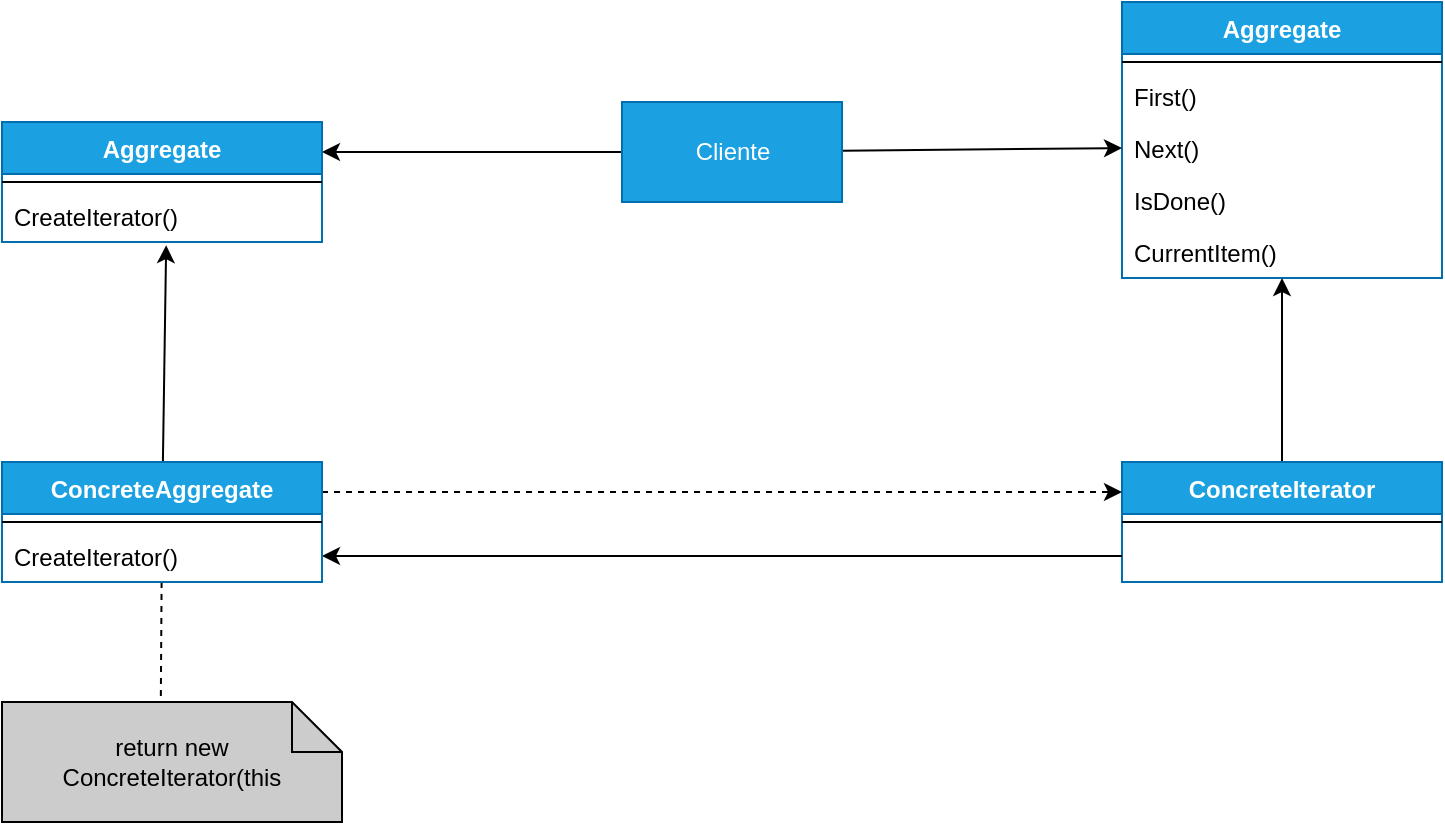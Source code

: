 <mxfile version="13.10.0" type="embed">
    <diagram id="BsQ2bQP7jTZZX-fRz5P_" name="Page-1">
        <mxGraphModel dx="1165" dy="676" grid="1" gridSize="10" guides="1" tooltips="1" connect="1" arrows="1" fold="1" page="1" pageScale="1" pageWidth="1169" pageHeight="827" math="0" shadow="0">
            <root>
                <mxCell id="0"/>
                <mxCell id="1" parent="0"/>
                <mxCell id="2" value="Aggregate" style="swimlane;fontStyle=1;align=center;verticalAlign=top;childLayout=stackLayout;horizontal=1;startSize=26;horizontalStack=0;resizeParent=1;resizeParentMax=0;resizeLast=0;collapsible=1;marginBottom=0;fillColor=#1ba1e2;strokeColor=#006EAF;fontColor=#ffffff;" vertex="1" parent="1">
                    <mxGeometry x="800" y="100" width="160" height="138" as="geometry"/>
                </mxCell>
                <mxCell id="4" value="" style="line;strokeWidth=1;fillColor=none;align=left;verticalAlign=middle;spacingTop=-1;spacingLeft=3;spacingRight=3;rotatable=0;labelPosition=right;points=[];portConstraint=eastwest;" vertex="1" parent="2">
                    <mxGeometry y="26" width="160" height="8" as="geometry"/>
                </mxCell>
                <mxCell id="5" value="First()" style="text;strokeColor=none;fillColor=none;align=left;verticalAlign=top;spacingLeft=4;spacingRight=4;overflow=hidden;rotatable=0;points=[[0,0.5],[1,0.5]];portConstraint=eastwest;" vertex="1" parent="2">
                    <mxGeometry y="34" width="160" height="26" as="geometry"/>
                </mxCell>
                <mxCell id="10" value="Next()" style="text;strokeColor=none;fillColor=none;align=left;verticalAlign=top;spacingLeft=4;spacingRight=4;overflow=hidden;rotatable=0;points=[[0,0.5],[1,0.5]];portConstraint=eastwest;" vertex="1" parent="2">
                    <mxGeometry y="60" width="160" height="26" as="geometry"/>
                </mxCell>
                <mxCell id="12" value="IsDone()" style="text;strokeColor=none;fillColor=none;align=left;verticalAlign=top;spacingLeft=4;spacingRight=4;overflow=hidden;rotatable=0;points=[[0,0.5],[1,0.5]];portConstraint=eastwest;" vertex="1" parent="2">
                    <mxGeometry y="86" width="160" height="26" as="geometry"/>
                </mxCell>
                <mxCell id="11" value="CurrentItem()" style="text;strokeColor=none;fillColor=none;align=left;verticalAlign=top;spacingLeft=4;spacingRight=4;overflow=hidden;rotatable=0;points=[[0,0.5],[1,0.5]];portConstraint=eastwest;" vertex="1" parent="2">
                    <mxGeometry y="112" width="160" height="26" as="geometry"/>
                </mxCell>
                <mxCell id="21" style="edgeStyle=none;rounded=0;orthogonalLoop=1;jettySize=auto;html=1;entryX=1;entryY=0.25;entryDx=0;entryDy=0;fontColor=#000000;" edge="1" parent="1" source="6" target="7">
                    <mxGeometry relative="1" as="geometry"/>
                </mxCell>
                <mxCell id="22" style="edgeStyle=none;rounded=0;orthogonalLoop=1;jettySize=auto;html=1;entryX=0;entryY=0.5;entryDx=0;entryDy=0;fontColor=#000000;" edge="1" parent="1" source="6" target="10">
                    <mxGeometry relative="1" as="geometry"/>
                </mxCell>
                <mxCell id="6" value="Cliente" style="html=1;fillColor=#1ba1e2;strokeColor=#006EAF;fontColor=#ffffff;" vertex="1" parent="1">
                    <mxGeometry x="550" y="150" width="110" height="50" as="geometry"/>
                </mxCell>
                <mxCell id="7" value="Aggregate" style="swimlane;fontStyle=1;align=center;verticalAlign=top;childLayout=stackLayout;horizontal=1;startSize=26;horizontalStack=0;resizeParent=1;resizeParentMax=0;resizeLast=0;collapsible=1;marginBottom=0;fillColor=#1ba1e2;strokeColor=#006EAF;fontColor=#ffffff;" vertex="1" parent="1">
                    <mxGeometry x="240" y="160" width="160" height="60" as="geometry"/>
                </mxCell>
                <mxCell id="8" value="" style="line;strokeWidth=1;fillColor=none;align=left;verticalAlign=middle;spacingTop=-1;spacingLeft=3;spacingRight=3;rotatable=0;labelPosition=right;points=[];portConstraint=eastwest;" vertex="1" parent="7">
                    <mxGeometry y="26" width="160" height="8" as="geometry"/>
                </mxCell>
                <mxCell id="9" value="CreateIterator()" style="text;strokeColor=none;fillColor=none;align=left;verticalAlign=top;spacingLeft=4;spacingRight=4;overflow=hidden;rotatable=0;points=[[0,0.5],[1,0.5]];portConstraint=eastwest;" vertex="1" parent="7">
                    <mxGeometry y="34" width="160" height="26" as="geometry"/>
                </mxCell>
                <mxCell id="24" style="edgeStyle=none;rounded=0;orthogonalLoop=1;jettySize=auto;html=1;fontColor=#000000;" edge="1" parent="1" source="13" target="11">
                    <mxGeometry relative="1" as="geometry"/>
                </mxCell>
                <mxCell id="13" value="ConcreteIterator" style="swimlane;fontStyle=1;align=center;verticalAlign=top;childLayout=stackLayout;horizontal=1;startSize=26;horizontalStack=0;resizeParent=1;resizeParentMax=0;resizeLast=0;collapsible=1;marginBottom=0;fillColor=#1ba1e2;strokeColor=#006EAF;fontColor=#ffffff;" vertex="1" parent="1">
                    <mxGeometry x="800" y="330" width="160" height="60" as="geometry"/>
                </mxCell>
                <mxCell id="14" value="" style="line;strokeWidth=1;fillColor=none;align=left;verticalAlign=middle;spacingTop=-1;spacingLeft=3;spacingRight=3;rotatable=0;labelPosition=right;points=[];portConstraint=eastwest;" vertex="1" parent="13">
                    <mxGeometry y="26" width="160" height="8" as="geometry"/>
                </mxCell>
                <mxCell id="15" value=" " style="text;strokeColor=none;fillColor=none;align=left;verticalAlign=top;spacingLeft=4;spacingRight=4;overflow=hidden;rotatable=0;points=[[0,0.5],[1,0.5]];portConstraint=eastwest;" vertex="1" parent="13">
                    <mxGeometry y="34" width="160" height="26" as="geometry"/>
                </mxCell>
                <mxCell id="20" style="rounded=0;orthogonalLoop=1;jettySize=auto;html=1;entryX=0.513;entryY=1.062;entryDx=0;entryDy=0;entryPerimeter=0;fontColor=#000000;" edge="1" parent="1" source="16" target="9">
                    <mxGeometry relative="1" as="geometry"/>
                </mxCell>
                <mxCell id="23" style="edgeStyle=none;rounded=0;orthogonalLoop=1;jettySize=auto;html=1;entryX=0.467;entryY=0.047;entryDx=0;entryDy=0;entryPerimeter=0;fontColor=#000000;dashed=1;endArrow=none;endFill=0;" edge="1" parent="1" source="16" target="19">
                    <mxGeometry relative="1" as="geometry"/>
                </mxCell>
                <mxCell id="25" style="edgeStyle=none;rounded=0;orthogonalLoop=1;jettySize=auto;html=1;entryX=0;entryY=0.5;entryDx=0;entryDy=0;fontColor=#000000;exitX=1;exitY=0.5;exitDx=0;exitDy=0;startArrow=classic;startFill=1;endArrow=none;endFill=0;" edge="1" parent="1" source="18" target="15">
                    <mxGeometry relative="1" as="geometry"/>
                </mxCell>
                <mxCell id="26" style="edgeStyle=none;rounded=0;orthogonalLoop=1;jettySize=auto;html=1;entryX=0;entryY=0.25;entryDx=0;entryDy=0;startArrow=none;startFill=0;endArrow=classic;endFill=1;fontColor=#000000;exitX=1;exitY=0.25;exitDx=0;exitDy=0;dashed=1;" edge="1" parent="1" source="16" target="13">
                    <mxGeometry relative="1" as="geometry"/>
                </mxCell>
                <mxCell id="16" value="ConcreteAggregate" style="swimlane;fontStyle=1;align=center;verticalAlign=top;childLayout=stackLayout;horizontal=1;startSize=26;horizontalStack=0;resizeParent=1;resizeParentMax=0;resizeLast=0;collapsible=1;marginBottom=0;fillColor=#1ba1e2;strokeColor=#006EAF;fontColor=#ffffff;" vertex="1" parent="1">
                    <mxGeometry x="240" y="330" width="160" height="60" as="geometry"/>
                </mxCell>
                <mxCell id="17" value="" style="line;strokeWidth=1;fillColor=none;align=left;verticalAlign=middle;spacingTop=-1;spacingLeft=3;spacingRight=3;rotatable=0;labelPosition=right;points=[];portConstraint=eastwest;" vertex="1" parent="16">
                    <mxGeometry y="26" width="160" height="8" as="geometry"/>
                </mxCell>
                <mxCell id="18" value="CreateIterator()" style="text;strokeColor=none;fillColor=none;align=left;verticalAlign=top;spacingLeft=4;spacingRight=4;overflow=hidden;rotatable=0;points=[[0,0.5],[1,0.5]];portConstraint=eastwest;" vertex="1" parent="16">
                    <mxGeometry y="34" width="160" height="26" as="geometry"/>
                </mxCell>
                <mxCell id="19" value="return new ConcreteIterator(this" style="shape=note2;boundedLbl=1;whiteSpace=wrap;html=1;size=25;verticalAlign=middle;align=center;fontColor=#000000;fillColor=#CCCCCC;" vertex="1" parent="1">
                    <mxGeometry x="240" y="450" width="170" height="60" as="geometry"/>
                </mxCell>
            </root>
        </mxGraphModel>
    </diagram>
</mxfile>